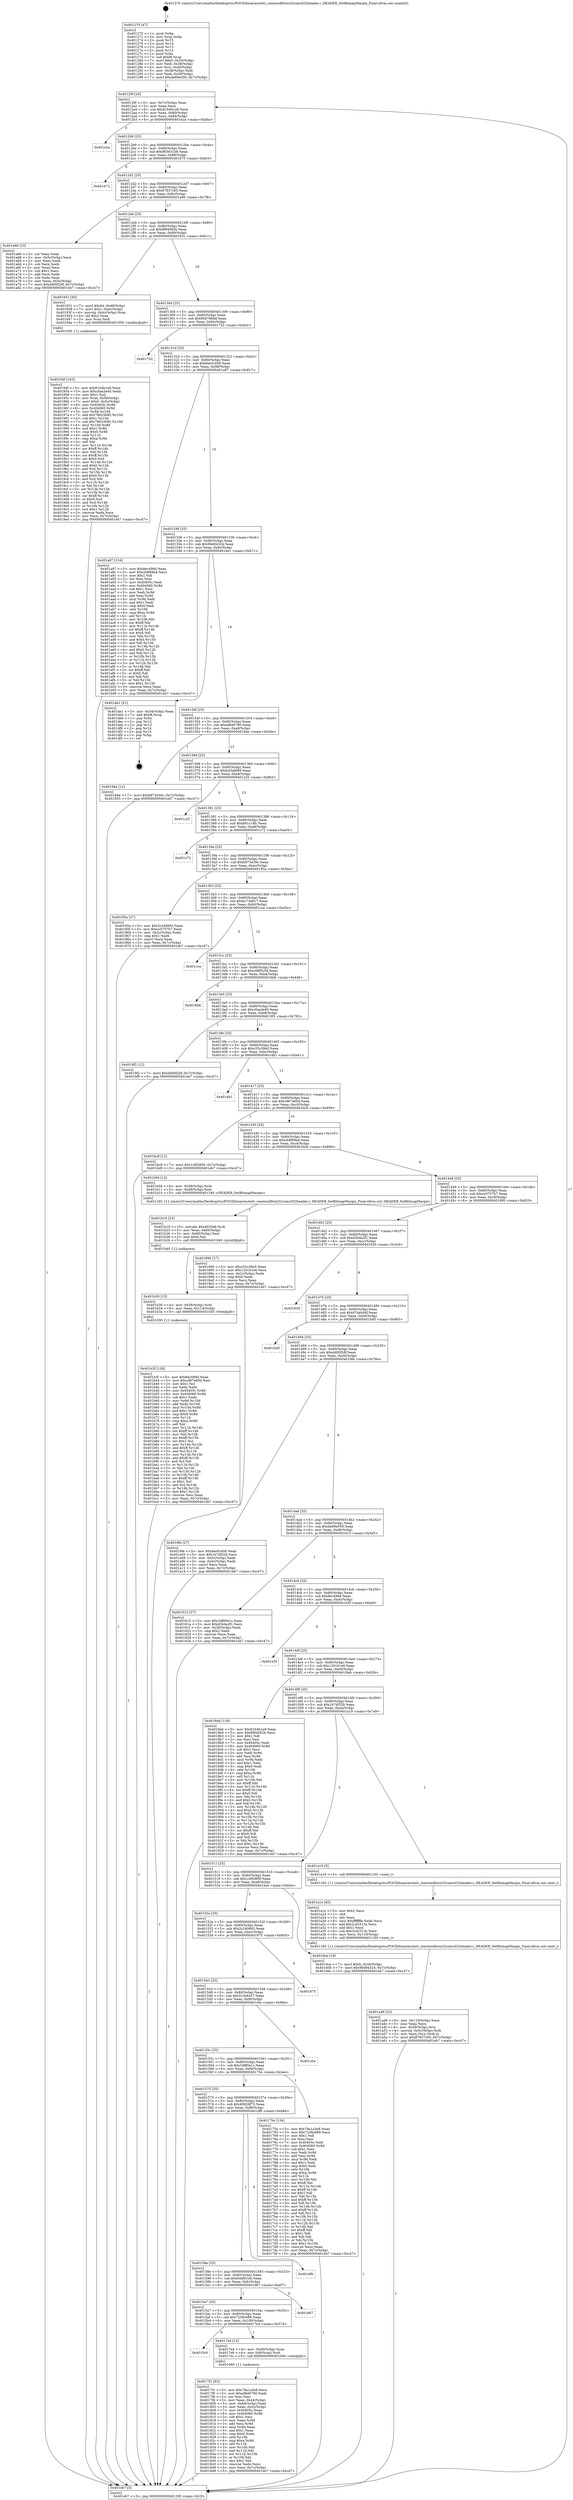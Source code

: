 digraph "0x401270" {
  label = "0x401270 (/mnt/c/Users/mathe/Desktop/tcc/POCII/binaries/extr_reactosdllwin32comctl32header.c_HEADER_SetBitmapMargin_Final-ollvm.out::main(0))"
  labelloc = "t"
  node[shape=record]

  Entry [label="",width=0.3,height=0.3,shape=circle,fillcolor=black,style=filled]
  "0x40129f" [label="{
     0x40129f [26]\l
     | [instrs]\l
     &nbsp;&nbsp;0x40129f \<+3\>: mov -0x7c(%rbp),%eax\l
     &nbsp;&nbsp;0x4012a2 \<+2\>: mov %eax,%ecx\l
     &nbsp;&nbsp;0x4012a4 \<+6\>: sub $0x8164b1a9,%ecx\l
     &nbsp;&nbsp;0x4012aa \<+3\>: mov %eax,-0x80(%rbp)\l
     &nbsp;&nbsp;0x4012ad \<+6\>: mov %ecx,-0x84(%rbp)\l
     &nbsp;&nbsp;0x4012b3 \<+6\>: je 0000000000401e2a \<main+0xbba\>\l
  }"]
  "0x401e2a" [label="{
     0x401e2a\l
  }", style=dashed]
  "0x4012b9" [label="{
     0x4012b9 [25]\l
     | [instrs]\l
     &nbsp;&nbsp;0x4012b9 \<+5\>: jmp 00000000004012be \<main+0x4e\>\l
     &nbsp;&nbsp;0x4012be \<+3\>: mov -0x80(%rbp),%eax\l
     &nbsp;&nbsp;0x4012c1 \<+5\>: sub $0x863631b8,%eax\l
     &nbsp;&nbsp;0x4012c6 \<+6\>: mov %eax,-0x88(%rbp)\l
     &nbsp;&nbsp;0x4012cc \<+6\>: je 0000000000401d73 \<main+0xb03\>\l
  }"]
  Exit [label="",width=0.3,height=0.3,shape=circle,fillcolor=black,style=filled,peripheries=2]
  "0x401d73" [label="{
     0x401d73\l
  }", style=dashed]
  "0x4012d2" [label="{
     0x4012d2 [25]\l
     | [instrs]\l
     &nbsp;&nbsp;0x4012d2 \<+5\>: jmp 00000000004012d7 \<main+0x67\>\l
     &nbsp;&nbsp;0x4012d7 \<+3\>: mov -0x80(%rbp),%eax\l
     &nbsp;&nbsp;0x4012da \<+5\>: sub $0x87837c65,%eax\l
     &nbsp;&nbsp;0x4012df \<+6\>: mov %eax,-0x8c(%rbp)\l
     &nbsp;&nbsp;0x4012e5 \<+6\>: je 0000000000401a66 \<main+0x7f6\>\l
  }"]
  "0x401b3f" [label="{
     0x401b3f [138]\l
     | [instrs]\l
     &nbsp;&nbsp;0x401b3f \<+5\>: mov $0x8ec499d,%eax\l
     &nbsp;&nbsp;0x401b44 \<+5\>: mov $0xc967e60d,%esi\l
     &nbsp;&nbsp;0x401b49 \<+2\>: mov $0x1,%cl\l
     &nbsp;&nbsp;0x401b4b \<+2\>: xor %edx,%edx\l
     &nbsp;&nbsp;0x401b4d \<+8\>: mov 0x40405c,%r8d\l
     &nbsp;&nbsp;0x401b55 \<+8\>: mov 0x404060,%r9d\l
     &nbsp;&nbsp;0x401b5d \<+3\>: sub $0x1,%edx\l
     &nbsp;&nbsp;0x401b60 \<+3\>: mov %r8d,%r10d\l
     &nbsp;&nbsp;0x401b63 \<+3\>: add %edx,%r10d\l
     &nbsp;&nbsp;0x401b66 \<+4\>: imul %r10d,%r8d\l
     &nbsp;&nbsp;0x401b6a \<+4\>: and $0x1,%r8d\l
     &nbsp;&nbsp;0x401b6e \<+4\>: cmp $0x0,%r8d\l
     &nbsp;&nbsp;0x401b72 \<+4\>: sete %r11b\l
     &nbsp;&nbsp;0x401b76 \<+4\>: cmp $0xa,%r9d\l
     &nbsp;&nbsp;0x401b7a \<+3\>: setl %bl\l
     &nbsp;&nbsp;0x401b7d \<+3\>: mov %r11b,%r14b\l
     &nbsp;&nbsp;0x401b80 \<+4\>: xor $0xff,%r14b\l
     &nbsp;&nbsp;0x401b84 \<+3\>: mov %bl,%r15b\l
     &nbsp;&nbsp;0x401b87 \<+4\>: xor $0xff,%r15b\l
     &nbsp;&nbsp;0x401b8b \<+3\>: xor $0x1,%cl\l
     &nbsp;&nbsp;0x401b8e \<+3\>: mov %r14b,%r12b\l
     &nbsp;&nbsp;0x401b91 \<+4\>: and $0xff,%r12b\l
     &nbsp;&nbsp;0x401b95 \<+3\>: and %cl,%r11b\l
     &nbsp;&nbsp;0x401b98 \<+3\>: mov %r15b,%r13b\l
     &nbsp;&nbsp;0x401b9b \<+4\>: and $0xff,%r13b\l
     &nbsp;&nbsp;0x401b9f \<+2\>: and %cl,%bl\l
     &nbsp;&nbsp;0x401ba1 \<+3\>: or %r11b,%r12b\l
     &nbsp;&nbsp;0x401ba4 \<+3\>: or %bl,%r13b\l
     &nbsp;&nbsp;0x401ba7 \<+3\>: xor %r13b,%r12b\l
     &nbsp;&nbsp;0x401baa \<+3\>: or %r15b,%r14b\l
     &nbsp;&nbsp;0x401bad \<+4\>: xor $0xff,%r14b\l
     &nbsp;&nbsp;0x401bb1 \<+3\>: or $0x1,%cl\l
     &nbsp;&nbsp;0x401bb4 \<+3\>: and %cl,%r14b\l
     &nbsp;&nbsp;0x401bb7 \<+3\>: or %r14b,%r12b\l
     &nbsp;&nbsp;0x401bba \<+4\>: test $0x1,%r12b\l
     &nbsp;&nbsp;0x401bbe \<+3\>: cmovne %esi,%eax\l
     &nbsp;&nbsp;0x401bc1 \<+3\>: mov %eax,-0x7c(%rbp)\l
     &nbsp;&nbsp;0x401bc4 \<+5\>: jmp 0000000000401eb7 \<main+0xc47\>\l
  }"]
  "0x401a66" [label="{
     0x401a66 [33]\l
     | [instrs]\l
     &nbsp;&nbsp;0x401a66 \<+2\>: xor %eax,%eax\l
     &nbsp;&nbsp;0x401a68 \<+3\>: mov -0x5c(%rbp),%ecx\l
     &nbsp;&nbsp;0x401a6b \<+2\>: mov %eax,%edx\l
     &nbsp;&nbsp;0x401a6d \<+2\>: sub %ecx,%edx\l
     &nbsp;&nbsp;0x401a6f \<+2\>: mov %eax,%ecx\l
     &nbsp;&nbsp;0x401a71 \<+3\>: sub $0x1,%ecx\l
     &nbsp;&nbsp;0x401a74 \<+2\>: add %ecx,%edx\l
     &nbsp;&nbsp;0x401a76 \<+2\>: sub %edx,%eax\l
     &nbsp;&nbsp;0x401a78 \<+3\>: mov %eax,-0x5c(%rbp)\l
     &nbsp;&nbsp;0x401a7b \<+7\>: movl $0xdd00f2df,-0x7c(%rbp)\l
     &nbsp;&nbsp;0x401a82 \<+5\>: jmp 0000000000401eb7 \<main+0xc47\>\l
  }"]
  "0x4012eb" [label="{
     0x4012eb [25]\l
     | [instrs]\l
     &nbsp;&nbsp;0x4012eb \<+5\>: jmp 00000000004012f0 \<main+0x80\>\l
     &nbsp;&nbsp;0x4012f0 \<+3\>: mov -0x80(%rbp),%eax\l
     &nbsp;&nbsp;0x4012f3 \<+5\>: sub $0x8f94562b,%eax\l
     &nbsp;&nbsp;0x4012f8 \<+6\>: mov %eax,-0x90(%rbp)\l
     &nbsp;&nbsp;0x4012fe \<+6\>: je 0000000000401931 \<main+0x6c1\>\l
  }"]
  "0x401b30" [label="{
     0x401b30 [15]\l
     | [instrs]\l
     &nbsp;&nbsp;0x401b30 \<+4\>: mov -0x58(%rbp),%rdi\l
     &nbsp;&nbsp;0x401b34 \<+6\>: mov %eax,-0x114(%rbp)\l
     &nbsp;&nbsp;0x401b3a \<+5\>: call 0000000000401030 \<free@plt\>\l
     | [calls]\l
     &nbsp;&nbsp;0x401030 \{1\} (unknown)\l
  }"]
  "0x401931" [label="{
     0x401931 [30]\l
     | [instrs]\l
     &nbsp;&nbsp;0x401931 \<+7\>: movl $0x64,-0x48(%rbp)\l
     &nbsp;&nbsp;0x401938 \<+7\>: movl $0x1,-0x4c(%rbp)\l
     &nbsp;&nbsp;0x40193f \<+4\>: movslq -0x4c(%rbp),%rax\l
     &nbsp;&nbsp;0x401943 \<+4\>: shl $0x2,%rax\l
     &nbsp;&nbsp;0x401947 \<+3\>: mov %rax,%rdi\l
     &nbsp;&nbsp;0x40194a \<+5\>: call 0000000000401050 \<malloc@plt\>\l
     | [calls]\l
     &nbsp;&nbsp;0x401050 \{1\} (unknown)\l
  }"]
  "0x401304" [label="{
     0x401304 [25]\l
     | [instrs]\l
     &nbsp;&nbsp;0x401304 \<+5\>: jmp 0000000000401309 \<main+0x99\>\l
     &nbsp;&nbsp;0x401309 \<+3\>: mov -0x80(%rbp),%eax\l
     &nbsp;&nbsp;0x40130c \<+5\>: sub $0x95d768dd,%eax\l
     &nbsp;&nbsp;0x401311 \<+6\>: mov %eax,-0x94(%rbp)\l
     &nbsp;&nbsp;0x401317 \<+6\>: je 0000000000401752 \<main+0x4e2\>\l
  }"]
  "0x401b19" [label="{
     0x401b19 [23]\l
     | [instrs]\l
     &nbsp;&nbsp;0x401b19 \<+10\>: movabs $0x4020d6,%rdi\l
     &nbsp;&nbsp;0x401b23 \<+3\>: mov %eax,-0x60(%rbp)\l
     &nbsp;&nbsp;0x401b26 \<+3\>: mov -0x60(%rbp),%esi\l
     &nbsp;&nbsp;0x401b29 \<+2\>: mov $0x0,%al\l
     &nbsp;&nbsp;0x401b2b \<+5\>: call 0000000000401040 \<printf@plt\>\l
     | [calls]\l
     &nbsp;&nbsp;0x401040 \{1\} (unknown)\l
  }"]
  "0x401752" [label="{
     0x401752\l
  }", style=dashed]
  "0x40131d" [label="{
     0x40131d [25]\l
     | [instrs]\l
     &nbsp;&nbsp;0x40131d \<+5\>: jmp 0000000000401322 \<main+0xb2\>\l
     &nbsp;&nbsp;0x401322 \<+3\>: mov -0x80(%rbp),%eax\l
     &nbsp;&nbsp;0x401325 \<+5\>: sub $0x9ae5c456,%eax\l
     &nbsp;&nbsp;0x40132a \<+6\>: mov %eax,-0x98(%rbp)\l
     &nbsp;&nbsp;0x401330 \<+6\>: je 0000000000401a87 \<main+0x817\>\l
  }"]
  "0x401a46" [label="{
     0x401a46 [32]\l
     | [instrs]\l
     &nbsp;&nbsp;0x401a46 \<+6\>: mov -0x110(%rbp),%ecx\l
     &nbsp;&nbsp;0x401a4c \<+3\>: imul %eax,%ecx\l
     &nbsp;&nbsp;0x401a4f \<+4\>: mov -0x58(%rbp),%rsi\l
     &nbsp;&nbsp;0x401a53 \<+4\>: movslq -0x5c(%rbp),%rdi\l
     &nbsp;&nbsp;0x401a57 \<+3\>: mov %ecx,(%rsi,%rdi,4)\l
     &nbsp;&nbsp;0x401a5a \<+7\>: movl $0x87837c65,-0x7c(%rbp)\l
     &nbsp;&nbsp;0x401a61 \<+5\>: jmp 0000000000401eb7 \<main+0xc47\>\l
  }"]
  "0x401a87" [label="{
     0x401a87 [134]\l
     | [instrs]\l
     &nbsp;&nbsp;0x401a87 \<+5\>: mov $0x8ec499d,%eax\l
     &nbsp;&nbsp;0x401a8c \<+5\>: mov $0xcb8f69e4,%ecx\l
     &nbsp;&nbsp;0x401a91 \<+2\>: mov $0x1,%dl\l
     &nbsp;&nbsp;0x401a93 \<+2\>: xor %esi,%esi\l
     &nbsp;&nbsp;0x401a95 \<+7\>: mov 0x40405c,%edi\l
     &nbsp;&nbsp;0x401a9c \<+8\>: mov 0x404060,%r8d\l
     &nbsp;&nbsp;0x401aa4 \<+3\>: sub $0x1,%esi\l
     &nbsp;&nbsp;0x401aa7 \<+3\>: mov %edi,%r9d\l
     &nbsp;&nbsp;0x401aaa \<+3\>: add %esi,%r9d\l
     &nbsp;&nbsp;0x401aad \<+4\>: imul %r9d,%edi\l
     &nbsp;&nbsp;0x401ab1 \<+3\>: and $0x1,%edi\l
     &nbsp;&nbsp;0x401ab4 \<+3\>: cmp $0x0,%edi\l
     &nbsp;&nbsp;0x401ab7 \<+4\>: sete %r10b\l
     &nbsp;&nbsp;0x401abb \<+4\>: cmp $0xa,%r8d\l
     &nbsp;&nbsp;0x401abf \<+4\>: setl %r11b\l
     &nbsp;&nbsp;0x401ac3 \<+3\>: mov %r10b,%bl\l
     &nbsp;&nbsp;0x401ac6 \<+3\>: xor $0xff,%bl\l
     &nbsp;&nbsp;0x401ac9 \<+3\>: mov %r11b,%r14b\l
     &nbsp;&nbsp;0x401acc \<+4\>: xor $0xff,%r14b\l
     &nbsp;&nbsp;0x401ad0 \<+3\>: xor $0x0,%dl\l
     &nbsp;&nbsp;0x401ad3 \<+3\>: mov %bl,%r15b\l
     &nbsp;&nbsp;0x401ad6 \<+4\>: and $0x0,%r15b\l
     &nbsp;&nbsp;0x401ada \<+3\>: and %dl,%r10b\l
     &nbsp;&nbsp;0x401add \<+3\>: mov %r14b,%r12b\l
     &nbsp;&nbsp;0x401ae0 \<+4\>: and $0x0,%r12b\l
     &nbsp;&nbsp;0x401ae4 \<+3\>: and %dl,%r11b\l
     &nbsp;&nbsp;0x401ae7 \<+3\>: or %r10b,%r15b\l
     &nbsp;&nbsp;0x401aea \<+3\>: or %r11b,%r12b\l
     &nbsp;&nbsp;0x401aed \<+3\>: xor %r12b,%r15b\l
     &nbsp;&nbsp;0x401af0 \<+3\>: or %r14b,%bl\l
     &nbsp;&nbsp;0x401af3 \<+3\>: xor $0xff,%bl\l
     &nbsp;&nbsp;0x401af6 \<+3\>: or $0x0,%dl\l
     &nbsp;&nbsp;0x401af9 \<+2\>: and %dl,%bl\l
     &nbsp;&nbsp;0x401afb \<+3\>: or %bl,%r15b\l
     &nbsp;&nbsp;0x401afe \<+4\>: test $0x1,%r15b\l
     &nbsp;&nbsp;0x401b02 \<+3\>: cmovne %ecx,%eax\l
     &nbsp;&nbsp;0x401b05 \<+3\>: mov %eax,-0x7c(%rbp)\l
     &nbsp;&nbsp;0x401b08 \<+5\>: jmp 0000000000401eb7 \<main+0xc47\>\l
  }"]
  "0x401336" [label="{
     0x401336 [25]\l
     | [instrs]\l
     &nbsp;&nbsp;0x401336 \<+5\>: jmp 000000000040133b \<main+0xcb\>\l
     &nbsp;&nbsp;0x40133b \<+3\>: mov -0x80(%rbp),%eax\l
     &nbsp;&nbsp;0x40133e \<+5\>: sub $0x9bd94324,%eax\l
     &nbsp;&nbsp;0x401343 \<+6\>: mov %eax,-0x9c(%rbp)\l
     &nbsp;&nbsp;0x401349 \<+6\>: je 0000000000401de1 \<main+0xb71\>\l
  }"]
  "0x401a1e" [label="{
     0x401a1e [40]\l
     | [instrs]\l
     &nbsp;&nbsp;0x401a1e \<+5\>: mov $0x2,%ecx\l
     &nbsp;&nbsp;0x401a23 \<+1\>: cltd\l
     &nbsp;&nbsp;0x401a24 \<+2\>: idiv %ecx\l
     &nbsp;&nbsp;0x401a26 \<+6\>: imul $0xfffffffe,%edx,%ecx\l
     &nbsp;&nbsp;0x401a2c \<+6\>: add $0x2cd2513c,%ecx\l
     &nbsp;&nbsp;0x401a32 \<+3\>: add $0x1,%ecx\l
     &nbsp;&nbsp;0x401a35 \<+6\>: sub $0x2cd2513c,%ecx\l
     &nbsp;&nbsp;0x401a3b \<+6\>: mov %ecx,-0x110(%rbp)\l
     &nbsp;&nbsp;0x401a41 \<+5\>: call 0000000000401160 \<next_i\>\l
     | [calls]\l
     &nbsp;&nbsp;0x401160 \{1\} (/mnt/c/Users/mathe/Desktop/tcc/POCII/binaries/extr_reactosdllwin32comctl32header.c_HEADER_SetBitmapMargin_Final-ollvm.out::next_i)\l
  }"]
  "0x401de1" [label="{
     0x401de1 [21]\l
     | [instrs]\l
     &nbsp;&nbsp;0x401de1 \<+3\>: mov -0x34(%rbp),%eax\l
     &nbsp;&nbsp;0x401de4 \<+7\>: add $0xf8,%rsp\l
     &nbsp;&nbsp;0x401deb \<+1\>: pop %rbx\l
     &nbsp;&nbsp;0x401dec \<+2\>: pop %r12\l
     &nbsp;&nbsp;0x401dee \<+2\>: pop %r13\l
     &nbsp;&nbsp;0x401df0 \<+2\>: pop %r14\l
     &nbsp;&nbsp;0x401df2 \<+2\>: pop %r15\l
     &nbsp;&nbsp;0x401df4 \<+1\>: pop %rbp\l
     &nbsp;&nbsp;0x401df5 \<+1\>: ret\l
  }"]
  "0x40134f" [label="{
     0x40134f [25]\l
     | [instrs]\l
     &nbsp;&nbsp;0x40134f \<+5\>: jmp 0000000000401354 \<main+0xe4\>\l
     &nbsp;&nbsp;0x401354 \<+3\>: mov -0x80(%rbp),%eax\l
     &nbsp;&nbsp;0x401357 \<+5\>: sub $0xaf8d0790,%eax\l
     &nbsp;&nbsp;0x40135c \<+6\>: mov %eax,-0xa0(%rbp)\l
     &nbsp;&nbsp;0x401362 \<+6\>: je 000000000040184e \<main+0x5de\>\l
  }"]
  "0x40194f" [label="{
     0x40194f [163]\l
     | [instrs]\l
     &nbsp;&nbsp;0x40194f \<+5\>: mov $0x8164b1a9,%ecx\l
     &nbsp;&nbsp;0x401954 \<+5\>: mov $0xc0aa3e40,%edx\l
     &nbsp;&nbsp;0x401959 \<+3\>: mov $0x1,%sil\l
     &nbsp;&nbsp;0x40195c \<+4\>: mov %rax,-0x58(%rbp)\l
     &nbsp;&nbsp;0x401960 \<+7\>: movl $0x0,-0x5c(%rbp)\l
     &nbsp;&nbsp;0x401967 \<+8\>: mov 0x40405c,%r8d\l
     &nbsp;&nbsp;0x40196f \<+8\>: mov 0x404060,%r9d\l
     &nbsp;&nbsp;0x401977 \<+3\>: mov %r8d,%r10d\l
     &nbsp;&nbsp;0x40197a \<+7\>: add $0x78623085,%r10d\l
     &nbsp;&nbsp;0x401981 \<+4\>: sub $0x1,%r10d\l
     &nbsp;&nbsp;0x401985 \<+7\>: sub $0x78623085,%r10d\l
     &nbsp;&nbsp;0x40198c \<+4\>: imul %r10d,%r8d\l
     &nbsp;&nbsp;0x401990 \<+4\>: and $0x1,%r8d\l
     &nbsp;&nbsp;0x401994 \<+4\>: cmp $0x0,%r8d\l
     &nbsp;&nbsp;0x401998 \<+4\>: sete %r11b\l
     &nbsp;&nbsp;0x40199c \<+4\>: cmp $0xa,%r9d\l
     &nbsp;&nbsp;0x4019a0 \<+3\>: setl %bl\l
     &nbsp;&nbsp;0x4019a3 \<+3\>: mov %r11b,%r14b\l
     &nbsp;&nbsp;0x4019a6 \<+4\>: xor $0xff,%r14b\l
     &nbsp;&nbsp;0x4019aa \<+3\>: mov %bl,%r15b\l
     &nbsp;&nbsp;0x4019ad \<+4\>: xor $0xff,%r15b\l
     &nbsp;&nbsp;0x4019b1 \<+4\>: xor $0x0,%sil\l
     &nbsp;&nbsp;0x4019b5 \<+3\>: mov %r14b,%r12b\l
     &nbsp;&nbsp;0x4019b8 \<+4\>: and $0x0,%r12b\l
     &nbsp;&nbsp;0x4019bc \<+3\>: and %sil,%r11b\l
     &nbsp;&nbsp;0x4019bf \<+3\>: mov %r15b,%r13b\l
     &nbsp;&nbsp;0x4019c2 \<+4\>: and $0x0,%r13b\l
     &nbsp;&nbsp;0x4019c6 \<+3\>: and %sil,%bl\l
     &nbsp;&nbsp;0x4019c9 \<+3\>: or %r11b,%r12b\l
     &nbsp;&nbsp;0x4019cc \<+3\>: or %bl,%r13b\l
     &nbsp;&nbsp;0x4019cf \<+3\>: xor %r13b,%r12b\l
     &nbsp;&nbsp;0x4019d2 \<+3\>: or %r15b,%r14b\l
     &nbsp;&nbsp;0x4019d5 \<+4\>: xor $0xff,%r14b\l
     &nbsp;&nbsp;0x4019d9 \<+4\>: or $0x0,%sil\l
     &nbsp;&nbsp;0x4019dd \<+3\>: and %sil,%r14b\l
     &nbsp;&nbsp;0x4019e0 \<+3\>: or %r14b,%r12b\l
     &nbsp;&nbsp;0x4019e3 \<+4\>: test $0x1,%r12b\l
     &nbsp;&nbsp;0x4019e7 \<+3\>: cmovne %edx,%ecx\l
     &nbsp;&nbsp;0x4019ea \<+3\>: mov %ecx,-0x7c(%rbp)\l
     &nbsp;&nbsp;0x4019ed \<+5\>: jmp 0000000000401eb7 \<main+0xc47\>\l
  }"]
  "0x40184e" [label="{
     0x40184e [12]\l
     | [instrs]\l
     &nbsp;&nbsp;0x40184e \<+7\>: movl $0xb873e39c,-0x7c(%rbp)\l
     &nbsp;&nbsp;0x401855 \<+5\>: jmp 0000000000401eb7 \<main+0xc47\>\l
  }"]
  "0x401368" [label="{
     0x401368 [25]\l
     | [instrs]\l
     &nbsp;&nbsp;0x401368 \<+5\>: jmp 000000000040136d \<main+0xfd\>\l
     &nbsp;&nbsp;0x40136d \<+3\>: mov -0x80(%rbp),%eax\l
     &nbsp;&nbsp;0x401370 \<+5\>: sub $0xb43af689,%eax\l
     &nbsp;&nbsp;0x401375 \<+6\>: mov %eax,-0xa4(%rbp)\l
     &nbsp;&nbsp;0x40137b \<+6\>: je 0000000000401c25 \<main+0x9b5\>\l
  }"]
  "0x4017f1" [label="{
     0x4017f1 [93]\l
     | [instrs]\l
     &nbsp;&nbsp;0x4017f1 \<+5\>: mov $0x78a1a3e8,%ecx\l
     &nbsp;&nbsp;0x4017f6 \<+5\>: mov $0xaf8d0790,%edx\l
     &nbsp;&nbsp;0x4017fb \<+2\>: xor %esi,%esi\l
     &nbsp;&nbsp;0x4017fd \<+3\>: mov %eax,-0x44(%rbp)\l
     &nbsp;&nbsp;0x401800 \<+3\>: mov -0x44(%rbp),%eax\l
     &nbsp;&nbsp;0x401803 \<+3\>: mov %eax,-0x2c(%rbp)\l
     &nbsp;&nbsp;0x401806 \<+7\>: mov 0x40405c,%eax\l
     &nbsp;&nbsp;0x40180d \<+8\>: mov 0x404060,%r8d\l
     &nbsp;&nbsp;0x401815 \<+3\>: sub $0x1,%esi\l
     &nbsp;&nbsp;0x401818 \<+3\>: mov %eax,%r9d\l
     &nbsp;&nbsp;0x40181b \<+3\>: add %esi,%r9d\l
     &nbsp;&nbsp;0x40181e \<+4\>: imul %r9d,%eax\l
     &nbsp;&nbsp;0x401822 \<+3\>: and $0x1,%eax\l
     &nbsp;&nbsp;0x401825 \<+3\>: cmp $0x0,%eax\l
     &nbsp;&nbsp;0x401828 \<+4\>: sete %r10b\l
     &nbsp;&nbsp;0x40182c \<+4\>: cmp $0xa,%r8d\l
     &nbsp;&nbsp;0x401830 \<+4\>: setl %r11b\l
     &nbsp;&nbsp;0x401834 \<+3\>: mov %r10b,%bl\l
     &nbsp;&nbsp;0x401837 \<+3\>: and %r11b,%bl\l
     &nbsp;&nbsp;0x40183a \<+3\>: xor %r11b,%r10b\l
     &nbsp;&nbsp;0x40183d \<+3\>: or %r10b,%bl\l
     &nbsp;&nbsp;0x401840 \<+3\>: test $0x1,%bl\l
     &nbsp;&nbsp;0x401843 \<+3\>: cmovne %edx,%ecx\l
     &nbsp;&nbsp;0x401846 \<+3\>: mov %ecx,-0x7c(%rbp)\l
     &nbsp;&nbsp;0x401849 \<+5\>: jmp 0000000000401eb7 \<main+0xc47\>\l
  }"]
  "0x401c25" [label="{
     0x401c25\l
  }", style=dashed]
  "0x401381" [label="{
     0x401381 [25]\l
     | [instrs]\l
     &nbsp;&nbsp;0x401381 \<+5\>: jmp 0000000000401386 \<main+0x116\>\l
     &nbsp;&nbsp;0x401386 \<+3\>: mov -0x80(%rbp),%eax\l
     &nbsp;&nbsp;0x401389 \<+5\>: sub $0xb81c14fc,%eax\l
     &nbsp;&nbsp;0x40138e \<+6\>: mov %eax,-0xa8(%rbp)\l
     &nbsp;&nbsp;0x401394 \<+6\>: je 0000000000401c72 \<main+0xa02\>\l
  }"]
  "0x4015c0" [label="{
     0x4015c0\l
  }", style=dashed]
  "0x401c72" [label="{
     0x401c72\l
  }", style=dashed]
  "0x40139a" [label="{
     0x40139a [25]\l
     | [instrs]\l
     &nbsp;&nbsp;0x40139a \<+5\>: jmp 000000000040139f \<main+0x12f\>\l
     &nbsp;&nbsp;0x40139f \<+3\>: mov -0x80(%rbp),%eax\l
     &nbsp;&nbsp;0x4013a2 \<+5\>: sub $0xb873e39c,%eax\l
     &nbsp;&nbsp;0x4013a7 \<+6\>: mov %eax,-0xac(%rbp)\l
     &nbsp;&nbsp;0x4013ad \<+6\>: je 000000000040185a \<main+0x5ea\>\l
  }"]
  "0x4017e4" [label="{
     0x4017e4 [13]\l
     | [instrs]\l
     &nbsp;&nbsp;0x4017e4 \<+4\>: mov -0x40(%rbp),%rax\l
     &nbsp;&nbsp;0x4017e8 \<+4\>: mov 0x8(%rax),%rdi\l
     &nbsp;&nbsp;0x4017ec \<+5\>: call 0000000000401060 \<atoi@plt\>\l
     | [calls]\l
     &nbsp;&nbsp;0x401060 \{1\} (unknown)\l
  }"]
  "0x40185a" [label="{
     0x40185a [27]\l
     | [instrs]\l
     &nbsp;&nbsp;0x40185a \<+5\>: mov $0x2c240663,%eax\l
     &nbsp;&nbsp;0x40185f \<+5\>: mov $0xcc0757b7,%ecx\l
     &nbsp;&nbsp;0x401864 \<+3\>: mov -0x2c(%rbp),%edx\l
     &nbsp;&nbsp;0x401867 \<+3\>: cmp $0x1,%edx\l
     &nbsp;&nbsp;0x40186a \<+3\>: cmovl %ecx,%eax\l
     &nbsp;&nbsp;0x40186d \<+3\>: mov %eax,-0x7c(%rbp)\l
     &nbsp;&nbsp;0x401870 \<+5\>: jmp 0000000000401eb7 \<main+0xc47\>\l
  }"]
  "0x4013b3" [label="{
     0x4013b3 [25]\l
     | [instrs]\l
     &nbsp;&nbsp;0x4013b3 \<+5\>: jmp 00000000004013b8 \<main+0x148\>\l
     &nbsp;&nbsp;0x4013b8 \<+3\>: mov -0x80(%rbp),%eax\l
     &nbsp;&nbsp;0x4013bb \<+5\>: sub $0xbc73e617,%eax\l
     &nbsp;&nbsp;0x4013c0 \<+6\>: mov %eax,-0xb0(%rbp)\l
     &nbsp;&nbsp;0x4013c6 \<+6\>: je 0000000000401cca \<main+0xa5a\>\l
  }"]
  "0x4015a7" [label="{
     0x4015a7 [25]\l
     | [instrs]\l
     &nbsp;&nbsp;0x4015a7 \<+5\>: jmp 00000000004015ac \<main+0x33c\>\l
     &nbsp;&nbsp;0x4015ac \<+3\>: mov -0x80(%rbp),%eax\l
     &nbsp;&nbsp;0x4015af \<+5\>: sub $0x7238c689,%eax\l
     &nbsp;&nbsp;0x4015b4 \<+6\>: mov %eax,-0x100(%rbp)\l
     &nbsp;&nbsp;0x4015ba \<+6\>: je 00000000004017e4 \<main+0x574\>\l
  }"]
  "0x401cca" [label="{
     0x401cca\l
  }", style=dashed]
  "0x4013cc" [label="{
     0x4013cc [25]\l
     | [instrs]\l
     &nbsp;&nbsp;0x4013cc \<+5\>: jmp 00000000004013d1 \<main+0x161\>\l
     &nbsp;&nbsp;0x4013d1 \<+3\>: mov -0x80(%rbp),%eax\l
     &nbsp;&nbsp;0x4013d4 \<+5\>: sub $0xc08f5c5d,%eax\l
     &nbsp;&nbsp;0x4013d9 \<+6\>: mov %eax,-0xb4(%rbp)\l
     &nbsp;&nbsp;0x4013df \<+6\>: je 00000000004016b6 \<main+0x446\>\l
  }"]
  "0x401d67" [label="{
     0x401d67\l
  }", style=dashed]
  "0x4016b6" [label="{
     0x4016b6\l
  }", style=dashed]
  "0x4013e5" [label="{
     0x4013e5 [25]\l
     | [instrs]\l
     &nbsp;&nbsp;0x4013e5 \<+5\>: jmp 00000000004013ea \<main+0x17a\>\l
     &nbsp;&nbsp;0x4013ea \<+3\>: mov -0x80(%rbp),%eax\l
     &nbsp;&nbsp;0x4013ed \<+5\>: sub $0xc0aa3e40,%eax\l
     &nbsp;&nbsp;0x4013f2 \<+6\>: mov %eax,-0xb8(%rbp)\l
     &nbsp;&nbsp;0x4013f8 \<+6\>: je 00000000004019f2 \<main+0x782\>\l
  }"]
  "0x40158e" [label="{
     0x40158e [25]\l
     | [instrs]\l
     &nbsp;&nbsp;0x40158e \<+5\>: jmp 0000000000401593 \<main+0x323\>\l
     &nbsp;&nbsp;0x401593 \<+3\>: mov -0x80(%rbp),%eax\l
     &nbsp;&nbsp;0x401596 \<+5\>: sub $0x64df01eb,%eax\l
     &nbsp;&nbsp;0x40159b \<+6\>: mov %eax,-0xfc(%rbp)\l
     &nbsp;&nbsp;0x4015a1 \<+6\>: je 0000000000401d67 \<main+0xaf7\>\l
  }"]
  "0x4019f2" [label="{
     0x4019f2 [12]\l
     | [instrs]\l
     &nbsp;&nbsp;0x4019f2 \<+7\>: movl $0xdd00f2df,-0x7c(%rbp)\l
     &nbsp;&nbsp;0x4019f9 \<+5\>: jmp 0000000000401eb7 \<main+0xc47\>\l
  }"]
  "0x4013fe" [label="{
     0x4013fe [25]\l
     | [instrs]\l
     &nbsp;&nbsp;0x4013fe \<+5\>: jmp 0000000000401403 \<main+0x193\>\l
     &nbsp;&nbsp;0x401403 \<+3\>: mov -0x80(%rbp),%eax\l
     &nbsp;&nbsp;0x401406 \<+5\>: sub $0xc53c39a5,%eax\l
     &nbsp;&nbsp;0x40140b \<+6\>: mov %eax,-0xbc(%rbp)\l
     &nbsp;&nbsp;0x401411 \<+6\>: je 0000000000401db1 \<main+0xb41\>\l
  }"]
  "0x401df6" [label="{
     0x401df6\l
  }", style=dashed]
  "0x401db1" [label="{
     0x401db1\l
  }", style=dashed]
  "0x401417" [label="{
     0x401417 [25]\l
     | [instrs]\l
     &nbsp;&nbsp;0x401417 \<+5\>: jmp 000000000040141c \<main+0x1ac\>\l
     &nbsp;&nbsp;0x40141c \<+3\>: mov -0x80(%rbp),%eax\l
     &nbsp;&nbsp;0x40141f \<+5\>: sub $0xc967e60d,%eax\l
     &nbsp;&nbsp;0x401424 \<+6\>: mov %eax,-0xc0(%rbp)\l
     &nbsp;&nbsp;0x40142a \<+6\>: je 0000000000401bc9 \<main+0x959\>\l
  }"]
  "0x401575" [label="{
     0x401575 [25]\l
     | [instrs]\l
     &nbsp;&nbsp;0x401575 \<+5\>: jmp 000000000040157a \<main+0x30a\>\l
     &nbsp;&nbsp;0x40157a \<+3\>: mov -0x80(%rbp),%eax\l
     &nbsp;&nbsp;0x40157d \<+5\>: sub $0x40926f73,%eax\l
     &nbsp;&nbsp;0x401582 \<+6\>: mov %eax,-0xf8(%rbp)\l
     &nbsp;&nbsp;0x401588 \<+6\>: je 0000000000401df6 \<main+0xb86\>\l
  }"]
  "0x401bc9" [label="{
     0x401bc9 [12]\l
     | [instrs]\l
     &nbsp;&nbsp;0x401bc9 \<+7\>: movl $0x1c6f2809,-0x7c(%rbp)\l
     &nbsp;&nbsp;0x401bd0 \<+5\>: jmp 0000000000401eb7 \<main+0xc47\>\l
  }"]
  "0x401430" [label="{
     0x401430 [25]\l
     | [instrs]\l
     &nbsp;&nbsp;0x401430 \<+5\>: jmp 0000000000401435 \<main+0x1c5\>\l
     &nbsp;&nbsp;0x401435 \<+3\>: mov -0x80(%rbp),%eax\l
     &nbsp;&nbsp;0x401438 \<+5\>: sub $0xcb8f69e4,%eax\l
     &nbsp;&nbsp;0x40143d \<+6\>: mov %eax,-0xc4(%rbp)\l
     &nbsp;&nbsp;0x401443 \<+6\>: je 0000000000401b0d \<main+0x89d\>\l
  }"]
  "0x40175e" [label="{
     0x40175e [134]\l
     | [instrs]\l
     &nbsp;&nbsp;0x40175e \<+5\>: mov $0x78a1a3e8,%eax\l
     &nbsp;&nbsp;0x401763 \<+5\>: mov $0x7238c689,%ecx\l
     &nbsp;&nbsp;0x401768 \<+2\>: mov $0x1,%dl\l
     &nbsp;&nbsp;0x40176a \<+2\>: xor %esi,%esi\l
     &nbsp;&nbsp;0x40176c \<+7\>: mov 0x40405c,%edi\l
     &nbsp;&nbsp;0x401773 \<+8\>: mov 0x404060,%r8d\l
     &nbsp;&nbsp;0x40177b \<+3\>: sub $0x1,%esi\l
     &nbsp;&nbsp;0x40177e \<+3\>: mov %edi,%r9d\l
     &nbsp;&nbsp;0x401781 \<+3\>: add %esi,%r9d\l
     &nbsp;&nbsp;0x401784 \<+4\>: imul %r9d,%edi\l
     &nbsp;&nbsp;0x401788 \<+3\>: and $0x1,%edi\l
     &nbsp;&nbsp;0x40178b \<+3\>: cmp $0x0,%edi\l
     &nbsp;&nbsp;0x40178e \<+4\>: sete %r10b\l
     &nbsp;&nbsp;0x401792 \<+4\>: cmp $0xa,%r8d\l
     &nbsp;&nbsp;0x401796 \<+4\>: setl %r11b\l
     &nbsp;&nbsp;0x40179a \<+3\>: mov %r10b,%bl\l
     &nbsp;&nbsp;0x40179d \<+3\>: xor $0xff,%bl\l
     &nbsp;&nbsp;0x4017a0 \<+3\>: mov %r11b,%r14b\l
     &nbsp;&nbsp;0x4017a3 \<+4\>: xor $0xff,%r14b\l
     &nbsp;&nbsp;0x4017a7 \<+3\>: xor $0x1,%dl\l
     &nbsp;&nbsp;0x4017aa \<+3\>: mov %bl,%r15b\l
     &nbsp;&nbsp;0x4017ad \<+4\>: and $0xff,%r15b\l
     &nbsp;&nbsp;0x4017b1 \<+3\>: and %dl,%r10b\l
     &nbsp;&nbsp;0x4017b4 \<+3\>: mov %r14b,%r12b\l
     &nbsp;&nbsp;0x4017b7 \<+4\>: and $0xff,%r12b\l
     &nbsp;&nbsp;0x4017bb \<+3\>: and %dl,%r11b\l
     &nbsp;&nbsp;0x4017be \<+3\>: or %r10b,%r15b\l
     &nbsp;&nbsp;0x4017c1 \<+3\>: or %r11b,%r12b\l
     &nbsp;&nbsp;0x4017c4 \<+3\>: xor %r12b,%r15b\l
     &nbsp;&nbsp;0x4017c7 \<+3\>: or %r14b,%bl\l
     &nbsp;&nbsp;0x4017ca \<+3\>: xor $0xff,%bl\l
     &nbsp;&nbsp;0x4017cd \<+3\>: or $0x1,%dl\l
     &nbsp;&nbsp;0x4017d0 \<+2\>: and %dl,%bl\l
     &nbsp;&nbsp;0x4017d2 \<+3\>: or %bl,%r15b\l
     &nbsp;&nbsp;0x4017d5 \<+4\>: test $0x1,%r15b\l
     &nbsp;&nbsp;0x4017d9 \<+3\>: cmovne %ecx,%eax\l
     &nbsp;&nbsp;0x4017dc \<+3\>: mov %eax,-0x7c(%rbp)\l
     &nbsp;&nbsp;0x4017df \<+5\>: jmp 0000000000401eb7 \<main+0xc47\>\l
  }"]
  "0x401b0d" [label="{
     0x401b0d [12]\l
     | [instrs]\l
     &nbsp;&nbsp;0x401b0d \<+4\>: mov -0x58(%rbp),%rdi\l
     &nbsp;&nbsp;0x401b11 \<+3\>: mov -0x48(%rbp),%esi\l
     &nbsp;&nbsp;0x401b14 \<+5\>: call 0000000000401240 \<HEADER_SetBitmapMargin\>\l
     | [calls]\l
     &nbsp;&nbsp;0x401240 \{1\} (/mnt/c/Users/mathe/Desktop/tcc/POCII/binaries/extr_reactosdllwin32comctl32header.c_HEADER_SetBitmapMargin_Final-ollvm.out::HEADER_SetBitmapMargin)\l
  }"]
  "0x401449" [label="{
     0x401449 [25]\l
     | [instrs]\l
     &nbsp;&nbsp;0x401449 \<+5\>: jmp 000000000040144e \<main+0x1de\>\l
     &nbsp;&nbsp;0x40144e \<+3\>: mov -0x80(%rbp),%eax\l
     &nbsp;&nbsp;0x401451 \<+5\>: sub $0xcc0757b7,%eax\l
     &nbsp;&nbsp;0x401456 \<+6\>: mov %eax,-0xc8(%rbp)\l
     &nbsp;&nbsp;0x40145c \<+6\>: je 0000000000401890 \<main+0x620\>\l
  }"]
  "0x40155c" [label="{
     0x40155c [25]\l
     | [instrs]\l
     &nbsp;&nbsp;0x40155c \<+5\>: jmp 0000000000401561 \<main+0x2f1\>\l
     &nbsp;&nbsp;0x401561 \<+3\>: mov -0x80(%rbp),%eax\l
     &nbsp;&nbsp;0x401564 \<+5\>: sub $0x34f80e1c,%eax\l
     &nbsp;&nbsp;0x401569 \<+6\>: mov %eax,-0xf4(%rbp)\l
     &nbsp;&nbsp;0x40156f \<+6\>: je 000000000040175e \<main+0x4ee\>\l
  }"]
  "0x401890" [label="{
     0x401890 [27]\l
     | [instrs]\l
     &nbsp;&nbsp;0x401890 \<+5\>: mov $0xc53c39a5,%eax\l
     &nbsp;&nbsp;0x401895 \<+5\>: mov $0x120161e6,%ecx\l
     &nbsp;&nbsp;0x40189a \<+3\>: mov -0x2c(%rbp),%edx\l
     &nbsp;&nbsp;0x40189d \<+3\>: cmp $0x0,%edx\l
     &nbsp;&nbsp;0x4018a0 \<+3\>: cmove %ecx,%eax\l
     &nbsp;&nbsp;0x4018a3 \<+3\>: mov %eax,-0x7c(%rbp)\l
     &nbsp;&nbsp;0x4018a6 \<+5\>: jmp 0000000000401eb7 \<main+0xc47\>\l
  }"]
  "0x401462" [label="{
     0x401462 [25]\l
     | [instrs]\l
     &nbsp;&nbsp;0x401462 \<+5\>: jmp 0000000000401467 \<main+0x1f7\>\l
     &nbsp;&nbsp;0x401467 \<+3\>: mov -0x80(%rbp),%eax\l
     &nbsp;&nbsp;0x40146a \<+5\>: sub $0xd2b4a2f1,%eax\l
     &nbsp;&nbsp;0x40146f \<+6\>: mov %eax,-0xcc(%rbp)\l
     &nbsp;&nbsp;0x401475 \<+6\>: je 0000000000401630 \<main+0x3c0\>\l
  }"]
  "0x401c0a" [label="{
     0x401c0a\l
  }", style=dashed]
  "0x401630" [label="{
     0x401630\l
  }", style=dashed]
  "0x40147b" [label="{
     0x40147b [25]\l
     | [instrs]\l
     &nbsp;&nbsp;0x40147b \<+5\>: jmp 0000000000401480 \<main+0x210\>\l
     &nbsp;&nbsp;0x401480 \<+3\>: mov -0x80(%rbp),%eax\l
     &nbsp;&nbsp;0x401483 \<+5\>: sub $0xd7da0d4f,%eax\l
     &nbsp;&nbsp;0x401488 \<+6\>: mov %eax,-0xd0(%rbp)\l
     &nbsp;&nbsp;0x40148e \<+6\>: je 0000000000401bd5 \<main+0x965\>\l
  }"]
  "0x401543" [label="{
     0x401543 [25]\l
     | [instrs]\l
     &nbsp;&nbsp;0x401543 \<+5\>: jmp 0000000000401548 \<main+0x2d8\>\l
     &nbsp;&nbsp;0x401548 \<+3\>: mov -0x80(%rbp),%eax\l
     &nbsp;&nbsp;0x40154b \<+5\>: sub $0x31cb4437,%eax\l
     &nbsp;&nbsp;0x401550 \<+6\>: mov %eax,-0xf0(%rbp)\l
     &nbsp;&nbsp;0x401556 \<+6\>: je 0000000000401c0a \<main+0x99a\>\l
  }"]
  "0x401bd5" [label="{
     0x401bd5\l
  }", style=dashed]
  "0x401494" [label="{
     0x401494 [25]\l
     | [instrs]\l
     &nbsp;&nbsp;0x401494 \<+5\>: jmp 0000000000401499 \<main+0x229\>\l
     &nbsp;&nbsp;0x401499 \<+3\>: mov -0x80(%rbp),%eax\l
     &nbsp;&nbsp;0x40149c \<+5\>: sub $0xdd00f2df,%eax\l
     &nbsp;&nbsp;0x4014a1 \<+6\>: mov %eax,-0xd4(%rbp)\l
     &nbsp;&nbsp;0x4014a7 \<+6\>: je 00000000004019fe \<main+0x78e\>\l
  }"]
  "0x401875" [label="{
     0x401875\l
  }", style=dashed]
  "0x4019fe" [label="{
     0x4019fe [27]\l
     | [instrs]\l
     &nbsp;&nbsp;0x4019fe \<+5\>: mov $0x9ae5c456,%eax\l
     &nbsp;&nbsp;0x401a03 \<+5\>: mov $0x1b7df32b,%ecx\l
     &nbsp;&nbsp;0x401a08 \<+3\>: mov -0x5c(%rbp),%edx\l
     &nbsp;&nbsp;0x401a0b \<+3\>: cmp -0x4c(%rbp),%edx\l
     &nbsp;&nbsp;0x401a0e \<+3\>: cmovl %ecx,%eax\l
     &nbsp;&nbsp;0x401a11 \<+3\>: mov %eax,-0x7c(%rbp)\l
     &nbsp;&nbsp;0x401a14 \<+5\>: jmp 0000000000401eb7 \<main+0xc47\>\l
  }"]
  "0x4014ad" [label="{
     0x4014ad [25]\l
     | [instrs]\l
     &nbsp;&nbsp;0x4014ad \<+5\>: jmp 00000000004014b2 \<main+0x242\>\l
     &nbsp;&nbsp;0x4014b2 \<+3\>: mov -0x80(%rbp),%eax\l
     &nbsp;&nbsp;0x4014b5 \<+5\>: sub $0xde89e059,%eax\l
     &nbsp;&nbsp;0x4014ba \<+6\>: mov %eax,-0xd8(%rbp)\l
     &nbsp;&nbsp;0x4014c0 \<+6\>: je 0000000000401615 \<main+0x3a5\>\l
  }"]
  "0x40152a" [label="{
     0x40152a [25]\l
     | [instrs]\l
     &nbsp;&nbsp;0x40152a \<+5\>: jmp 000000000040152f \<main+0x2bf\>\l
     &nbsp;&nbsp;0x40152f \<+3\>: mov -0x80(%rbp),%eax\l
     &nbsp;&nbsp;0x401532 \<+5\>: sub $0x2c240663,%eax\l
     &nbsp;&nbsp;0x401537 \<+6\>: mov %eax,-0xec(%rbp)\l
     &nbsp;&nbsp;0x40153d \<+6\>: je 0000000000401875 \<main+0x605\>\l
  }"]
  "0x401615" [label="{
     0x401615 [27]\l
     | [instrs]\l
     &nbsp;&nbsp;0x401615 \<+5\>: mov $0x34f80e1c,%eax\l
     &nbsp;&nbsp;0x40161a \<+5\>: mov $0xd2b4a2f1,%ecx\l
     &nbsp;&nbsp;0x40161f \<+3\>: mov -0x30(%rbp),%edx\l
     &nbsp;&nbsp;0x401622 \<+3\>: cmp $0x2,%edx\l
     &nbsp;&nbsp;0x401625 \<+3\>: cmovne %ecx,%eax\l
     &nbsp;&nbsp;0x401628 \<+3\>: mov %eax,-0x7c(%rbp)\l
     &nbsp;&nbsp;0x40162b \<+5\>: jmp 0000000000401eb7 \<main+0xc47\>\l
  }"]
  "0x4014c6" [label="{
     0x4014c6 [25]\l
     | [instrs]\l
     &nbsp;&nbsp;0x4014c6 \<+5\>: jmp 00000000004014cb \<main+0x25b\>\l
     &nbsp;&nbsp;0x4014cb \<+3\>: mov -0x80(%rbp),%eax\l
     &nbsp;&nbsp;0x4014ce \<+5\>: sub $0x8ec499d,%eax\l
     &nbsp;&nbsp;0x4014d3 \<+6\>: mov %eax,-0xdc(%rbp)\l
     &nbsp;&nbsp;0x4014d9 \<+6\>: je 0000000000401e5f \<main+0xbef\>\l
  }"]
  "0x401eb7" [label="{
     0x401eb7 [5]\l
     | [instrs]\l
     &nbsp;&nbsp;0x401eb7 \<+5\>: jmp 000000000040129f \<main+0x2f\>\l
  }"]
  "0x401270" [label="{
     0x401270 [47]\l
     | [instrs]\l
     &nbsp;&nbsp;0x401270 \<+1\>: push %rbp\l
     &nbsp;&nbsp;0x401271 \<+3\>: mov %rsp,%rbp\l
     &nbsp;&nbsp;0x401274 \<+2\>: push %r15\l
     &nbsp;&nbsp;0x401276 \<+2\>: push %r14\l
     &nbsp;&nbsp;0x401278 \<+2\>: push %r13\l
     &nbsp;&nbsp;0x40127a \<+2\>: push %r12\l
     &nbsp;&nbsp;0x40127c \<+1\>: push %rbx\l
     &nbsp;&nbsp;0x40127d \<+7\>: sub $0xf8,%rsp\l
     &nbsp;&nbsp;0x401284 \<+7\>: movl $0x0,-0x34(%rbp)\l
     &nbsp;&nbsp;0x40128b \<+3\>: mov %edi,-0x38(%rbp)\l
     &nbsp;&nbsp;0x40128e \<+4\>: mov %rsi,-0x40(%rbp)\l
     &nbsp;&nbsp;0x401292 \<+3\>: mov -0x38(%rbp),%edi\l
     &nbsp;&nbsp;0x401295 \<+3\>: mov %edi,-0x30(%rbp)\l
     &nbsp;&nbsp;0x401298 \<+7\>: movl $0xde89e059,-0x7c(%rbp)\l
  }"]
  "0x401dce" [label="{
     0x401dce [19]\l
     | [instrs]\l
     &nbsp;&nbsp;0x401dce \<+7\>: movl $0x0,-0x34(%rbp)\l
     &nbsp;&nbsp;0x401dd5 \<+7\>: movl $0x9bd94324,-0x7c(%rbp)\l
     &nbsp;&nbsp;0x401ddc \<+5\>: jmp 0000000000401eb7 \<main+0xc47\>\l
  }"]
  "0x401e5f" [label="{
     0x401e5f\l
  }", style=dashed]
  "0x4014df" [label="{
     0x4014df [25]\l
     | [instrs]\l
     &nbsp;&nbsp;0x4014df \<+5\>: jmp 00000000004014e4 \<main+0x274\>\l
     &nbsp;&nbsp;0x4014e4 \<+3\>: mov -0x80(%rbp),%eax\l
     &nbsp;&nbsp;0x4014e7 \<+5\>: sub $0x120161e6,%eax\l
     &nbsp;&nbsp;0x4014ec \<+6\>: mov %eax,-0xe0(%rbp)\l
     &nbsp;&nbsp;0x4014f2 \<+6\>: je 00000000004018ab \<main+0x63b\>\l
  }"]
  "0x401511" [label="{
     0x401511 [25]\l
     | [instrs]\l
     &nbsp;&nbsp;0x401511 \<+5\>: jmp 0000000000401516 \<main+0x2a6\>\l
     &nbsp;&nbsp;0x401516 \<+3\>: mov -0x80(%rbp),%eax\l
     &nbsp;&nbsp;0x401519 \<+5\>: sub $0x1c6f2809,%eax\l
     &nbsp;&nbsp;0x40151e \<+6\>: mov %eax,-0xe8(%rbp)\l
     &nbsp;&nbsp;0x401524 \<+6\>: je 0000000000401dce \<main+0xb5e\>\l
  }"]
  "0x4018ab" [label="{
     0x4018ab [134]\l
     | [instrs]\l
     &nbsp;&nbsp;0x4018ab \<+5\>: mov $0x8164b1a9,%eax\l
     &nbsp;&nbsp;0x4018b0 \<+5\>: mov $0x8f94562b,%ecx\l
     &nbsp;&nbsp;0x4018b5 \<+2\>: mov $0x1,%dl\l
     &nbsp;&nbsp;0x4018b7 \<+2\>: xor %esi,%esi\l
     &nbsp;&nbsp;0x4018b9 \<+7\>: mov 0x40405c,%edi\l
     &nbsp;&nbsp;0x4018c0 \<+8\>: mov 0x404060,%r8d\l
     &nbsp;&nbsp;0x4018c8 \<+3\>: sub $0x1,%esi\l
     &nbsp;&nbsp;0x4018cb \<+3\>: mov %edi,%r9d\l
     &nbsp;&nbsp;0x4018ce \<+3\>: add %esi,%r9d\l
     &nbsp;&nbsp;0x4018d1 \<+4\>: imul %r9d,%edi\l
     &nbsp;&nbsp;0x4018d5 \<+3\>: and $0x1,%edi\l
     &nbsp;&nbsp;0x4018d8 \<+3\>: cmp $0x0,%edi\l
     &nbsp;&nbsp;0x4018db \<+4\>: sete %r10b\l
     &nbsp;&nbsp;0x4018df \<+4\>: cmp $0xa,%r8d\l
     &nbsp;&nbsp;0x4018e3 \<+4\>: setl %r11b\l
     &nbsp;&nbsp;0x4018e7 \<+3\>: mov %r10b,%bl\l
     &nbsp;&nbsp;0x4018ea \<+3\>: xor $0xff,%bl\l
     &nbsp;&nbsp;0x4018ed \<+3\>: mov %r11b,%r14b\l
     &nbsp;&nbsp;0x4018f0 \<+4\>: xor $0xff,%r14b\l
     &nbsp;&nbsp;0x4018f4 \<+3\>: xor $0x0,%dl\l
     &nbsp;&nbsp;0x4018f7 \<+3\>: mov %bl,%r15b\l
     &nbsp;&nbsp;0x4018fa \<+4\>: and $0x0,%r15b\l
     &nbsp;&nbsp;0x4018fe \<+3\>: and %dl,%r10b\l
     &nbsp;&nbsp;0x401901 \<+3\>: mov %r14b,%r12b\l
     &nbsp;&nbsp;0x401904 \<+4\>: and $0x0,%r12b\l
     &nbsp;&nbsp;0x401908 \<+3\>: and %dl,%r11b\l
     &nbsp;&nbsp;0x40190b \<+3\>: or %r10b,%r15b\l
     &nbsp;&nbsp;0x40190e \<+3\>: or %r11b,%r12b\l
     &nbsp;&nbsp;0x401911 \<+3\>: xor %r12b,%r15b\l
     &nbsp;&nbsp;0x401914 \<+3\>: or %r14b,%bl\l
     &nbsp;&nbsp;0x401917 \<+3\>: xor $0xff,%bl\l
     &nbsp;&nbsp;0x40191a \<+3\>: or $0x0,%dl\l
     &nbsp;&nbsp;0x40191d \<+2\>: and %dl,%bl\l
     &nbsp;&nbsp;0x40191f \<+3\>: or %bl,%r15b\l
     &nbsp;&nbsp;0x401922 \<+4\>: test $0x1,%r15b\l
     &nbsp;&nbsp;0x401926 \<+3\>: cmovne %ecx,%eax\l
     &nbsp;&nbsp;0x401929 \<+3\>: mov %eax,-0x7c(%rbp)\l
     &nbsp;&nbsp;0x40192c \<+5\>: jmp 0000000000401eb7 \<main+0xc47\>\l
  }"]
  "0x4014f8" [label="{
     0x4014f8 [25]\l
     | [instrs]\l
     &nbsp;&nbsp;0x4014f8 \<+5\>: jmp 00000000004014fd \<main+0x28d\>\l
     &nbsp;&nbsp;0x4014fd \<+3\>: mov -0x80(%rbp),%eax\l
     &nbsp;&nbsp;0x401500 \<+5\>: sub $0x1b7df32b,%eax\l
     &nbsp;&nbsp;0x401505 \<+6\>: mov %eax,-0xe4(%rbp)\l
     &nbsp;&nbsp;0x40150b \<+6\>: je 0000000000401a19 \<main+0x7a9\>\l
  }"]
  "0x401a19" [label="{
     0x401a19 [5]\l
     | [instrs]\l
     &nbsp;&nbsp;0x401a19 \<+5\>: call 0000000000401160 \<next_i\>\l
     | [calls]\l
     &nbsp;&nbsp;0x401160 \{1\} (/mnt/c/Users/mathe/Desktop/tcc/POCII/binaries/extr_reactosdllwin32comctl32header.c_HEADER_SetBitmapMargin_Final-ollvm.out::next_i)\l
  }"]
  Entry -> "0x401270" [label=" 1"]
  "0x40129f" -> "0x401e2a" [label=" 0"]
  "0x40129f" -> "0x4012b9" [label=" 18"]
  "0x401de1" -> Exit [label=" 1"]
  "0x4012b9" -> "0x401d73" [label=" 0"]
  "0x4012b9" -> "0x4012d2" [label=" 18"]
  "0x401dce" -> "0x401eb7" [label=" 1"]
  "0x4012d2" -> "0x401a66" [label=" 1"]
  "0x4012d2" -> "0x4012eb" [label=" 17"]
  "0x401bc9" -> "0x401eb7" [label=" 1"]
  "0x4012eb" -> "0x401931" [label=" 1"]
  "0x4012eb" -> "0x401304" [label=" 16"]
  "0x401b3f" -> "0x401eb7" [label=" 1"]
  "0x401304" -> "0x401752" [label=" 0"]
  "0x401304" -> "0x40131d" [label=" 16"]
  "0x401b30" -> "0x401b3f" [label=" 1"]
  "0x40131d" -> "0x401a87" [label=" 1"]
  "0x40131d" -> "0x401336" [label=" 15"]
  "0x401b19" -> "0x401b30" [label=" 1"]
  "0x401336" -> "0x401de1" [label=" 1"]
  "0x401336" -> "0x40134f" [label=" 14"]
  "0x401b0d" -> "0x401b19" [label=" 1"]
  "0x40134f" -> "0x40184e" [label=" 1"]
  "0x40134f" -> "0x401368" [label=" 13"]
  "0x401a87" -> "0x401eb7" [label=" 1"]
  "0x401368" -> "0x401c25" [label=" 0"]
  "0x401368" -> "0x401381" [label=" 13"]
  "0x401a66" -> "0x401eb7" [label=" 1"]
  "0x401381" -> "0x401c72" [label=" 0"]
  "0x401381" -> "0x40139a" [label=" 13"]
  "0x401a46" -> "0x401eb7" [label=" 1"]
  "0x40139a" -> "0x40185a" [label=" 1"]
  "0x40139a" -> "0x4013b3" [label=" 12"]
  "0x401a1e" -> "0x401a46" [label=" 1"]
  "0x4013b3" -> "0x401cca" [label=" 0"]
  "0x4013b3" -> "0x4013cc" [label=" 12"]
  "0x4019fe" -> "0x401eb7" [label=" 2"]
  "0x4013cc" -> "0x4016b6" [label=" 0"]
  "0x4013cc" -> "0x4013e5" [label=" 12"]
  "0x4019f2" -> "0x401eb7" [label=" 1"]
  "0x4013e5" -> "0x4019f2" [label=" 1"]
  "0x4013e5" -> "0x4013fe" [label=" 11"]
  "0x401931" -> "0x40194f" [label=" 1"]
  "0x4013fe" -> "0x401db1" [label=" 0"]
  "0x4013fe" -> "0x401417" [label=" 11"]
  "0x4018ab" -> "0x401eb7" [label=" 1"]
  "0x401417" -> "0x401bc9" [label=" 1"]
  "0x401417" -> "0x401430" [label=" 10"]
  "0x40185a" -> "0x401eb7" [label=" 1"]
  "0x401430" -> "0x401b0d" [label=" 1"]
  "0x401430" -> "0x401449" [label=" 9"]
  "0x40184e" -> "0x401eb7" [label=" 1"]
  "0x401449" -> "0x401890" [label=" 1"]
  "0x401449" -> "0x401462" [label=" 8"]
  "0x4017e4" -> "0x4017f1" [label=" 1"]
  "0x401462" -> "0x401630" [label=" 0"]
  "0x401462" -> "0x40147b" [label=" 8"]
  "0x4015a7" -> "0x4015c0" [label=" 0"]
  "0x40147b" -> "0x401bd5" [label=" 0"]
  "0x40147b" -> "0x401494" [label=" 8"]
  "0x401a19" -> "0x401a1e" [label=" 1"]
  "0x401494" -> "0x4019fe" [label=" 2"]
  "0x401494" -> "0x4014ad" [label=" 6"]
  "0x40158e" -> "0x4015a7" [label=" 1"]
  "0x4014ad" -> "0x401615" [label=" 1"]
  "0x4014ad" -> "0x4014c6" [label=" 5"]
  "0x401615" -> "0x401eb7" [label=" 1"]
  "0x401270" -> "0x40129f" [label=" 1"]
  "0x401eb7" -> "0x40129f" [label=" 17"]
  "0x40194f" -> "0x401eb7" [label=" 1"]
  "0x4014c6" -> "0x401e5f" [label=" 0"]
  "0x4014c6" -> "0x4014df" [label=" 5"]
  "0x401575" -> "0x40158e" [label=" 1"]
  "0x4014df" -> "0x4018ab" [label=" 1"]
  "0x4014df" -> "0x4014f8" [label=" 4"]
  "0x401890" -> "0x401eb7" [label=" 1"]
  "0x4014f8" -> "0x401a19" [label=" 1"]
  "0x4014f8" -> "0x401511" [label=" 3"]
  "0x401575" -> "0x401df6" [label=" 0"]
  "0x401511" -> "0x401dce" [label=" 1"]
  "0x401511" -> "0x40152a" [label=" 2"]
  "0x40158e" -> "0x401d67" [label=" 0"]
  "0x40152a" -> "0x401875" [label=" 0"]
  "0x40152a" -> "0x401543" [label=" 2"]
  "0x4015a7" -> "0x4017e4" [label=" 1"]
  "0x401543" -> "0x401c0a" [label=" 0"]
  "0x401543" -> "0x40155c" [label=" 2"]
  "0x4017f1" -> "0x401eb7" [label=" 1"]
  "0x40155c" -> "0x40175e" [label=" 1"]
  "0x40155c" -> "0x401575" [label=" 1"]
  "0x40175e" -> "0x401eb7" [label=" 1"]
}
